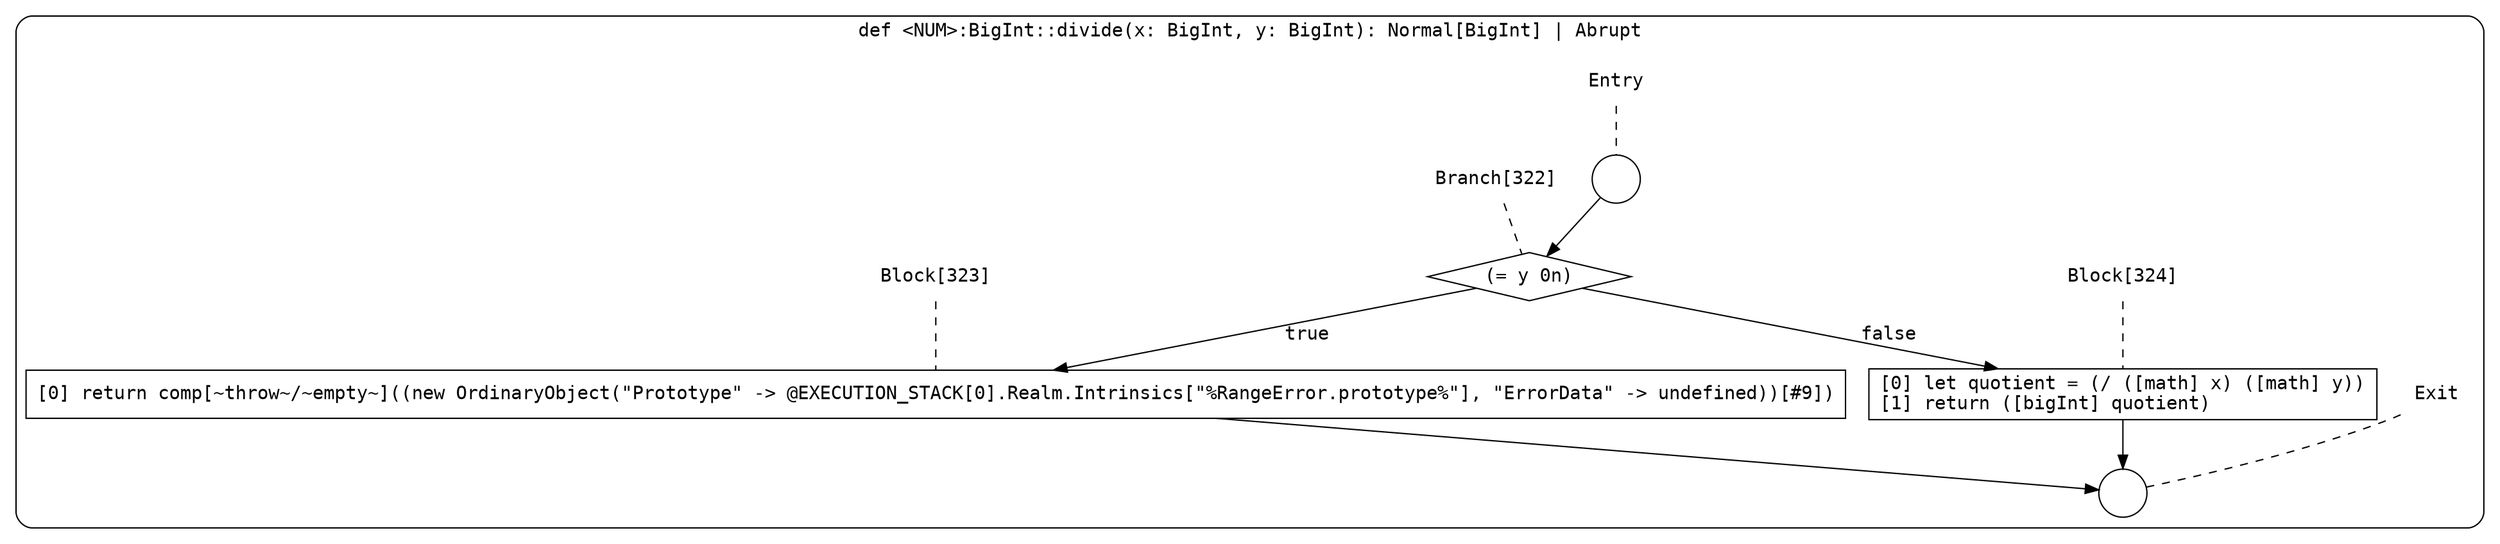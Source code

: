 digraph {
  graph [fontname = "Consolas"]
  node [fontname = "Consolas"]
  edge [fontname = "Consolas"]
  subgraph cluster36 {
    label = "def <NUM>:BigInt::divide(x: BigInt, y: BigInt): Normal[BigInt] | Abrupt"
    style = rounded
    cluster36_entry_name [shape=none, label=<<font color="black">Entry</font>>]
    cluster36_entry_name -> cluster36_entry [arrowhead=none, color="black", style=dashed]
    cluster36_entry [shape=circle label=" " color="black" fillcolor="white" style=filled]
    cluster36_entry -> node322 [color="black"]
    cluster36_exit_name [shape=none, label=<<font color="black">Exit</font>>]
    cluster36_exit_name -> cluster36_exit [arrowhead=none, color="black", style=dashed]
    cluster36_exit [shape=circle label=" " color="black" fillcolor="white" style=filled]
    node322_name [shape=none, label=<<font color="black">Branch[322]</font>>]
    node322_name -> node322 [arrowhead=none, color="black", style=dashed]
    node322 [shape=diamond, label=<<font color="black">(= y 0n)</font>> color="black" fillcolor="white", style=filled]
    node322 -> node323 [label=<<font color="black">true</font>> color="black"]
    node322 -> node324 [label=<<font color="black">false</font>> color="black"]
    node323_name [shape=none, label=<<font color="black">Block[323]</font>>]
    node323_name -> node323 [arrowhead=none, color="black", style=dashed]
    node323 [shape=box, label=<<font color="black">[0] return comp[~throw~/~empty~]((new OrdinaryObject(&quot;Prototype&quot; -&gt; @EXECUTION_STACK[0].Realm.Intrinsics[&quot;%RangeError.prototype%&quot;], &quot;ErrorData&quot; -&gt; undefined))[#9])<BR ALIGN="LEFT"/></font>> color="black" fillcolor="white", style=filled]
    node323 -> cluster36_exit [color="black"]
    node324_name [shape=none, label=<<font color="black">Block[324]</font>>]
    node324_name -> node324 [arrowhead=none, color="black", style=dashed]
    node324 [shape=box, label=<<font color="black">[0] let quotient = (/ ([math] x) ([math] y))<BR ALIGN="LEFT"/>[1] return ([bigInt] quotient)<BR ALIGN="LEFT"/></font>> color="black" fillcolor="white", style=filled]
    node324 -> cluster36_exit [color="black"]
  }
}